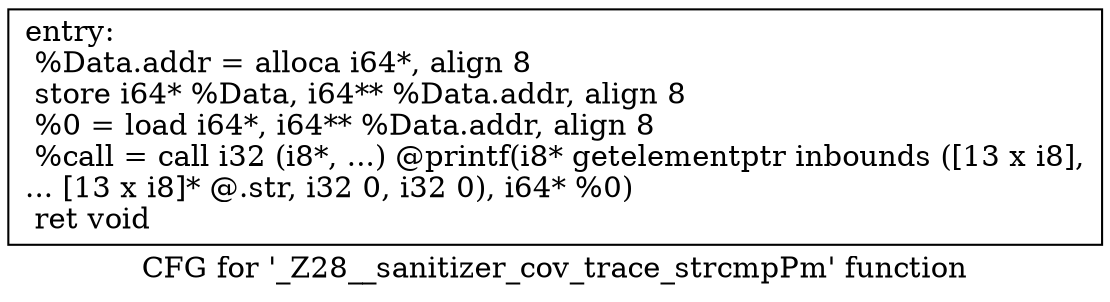 digraph "CFG for '_Z28__sanitizer_cov_trace_strcmpPm' function" {
	label="CFG for '_Z28__sanitizer_cov_trace_strcmpPm' function";

	Node0x5267460 [shape=record,label="{entry:\l  %Data.addr = alloca i64*, align 8\l  store i64* %Data, i64** %Data.addr, align 8\l  %0 = load i64*, i64** %Data.addr, align 8\l  %call = call i32 (i8*, ...) @printf(i8* getelementptr inbounds ([13 x i8],\l... [13 x i8]* @.str, i32 0, i32 0), i64* %0)\l  ret void\l}"];
}

